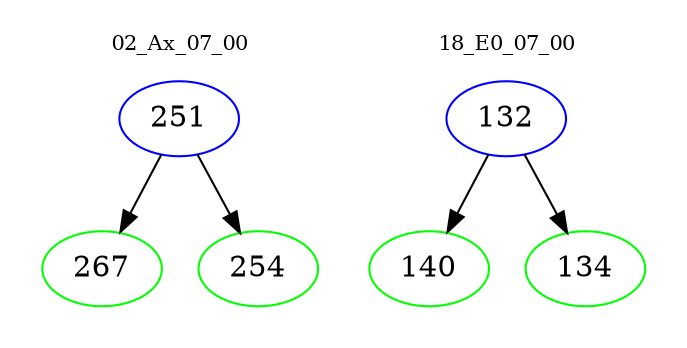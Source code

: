 digraph{
subgraph cluster_0 {
color = white
label = "02_Ax_07_00";
fontsize=10;
T0_251 [label="251", color="blue"]
T0_251 -> T0_267 [color="black"]
T0_267 [label="267", color="green"]
T0_251 -> T0_254 [color="black"]
T0_254 [label="254", color="green"]
}
subgraph cluster_1 {
color = white
label = "18_E0_07_00";
fontsize=10;
T1_132 [label="132", color="blue"]
T1_132 -> T1_140 [color="black"]
T1_140 [label="140", color="green"]
T1_132 -> T1_134 [color="black"]
T1_134 [label="134", color="green"]
}
}
